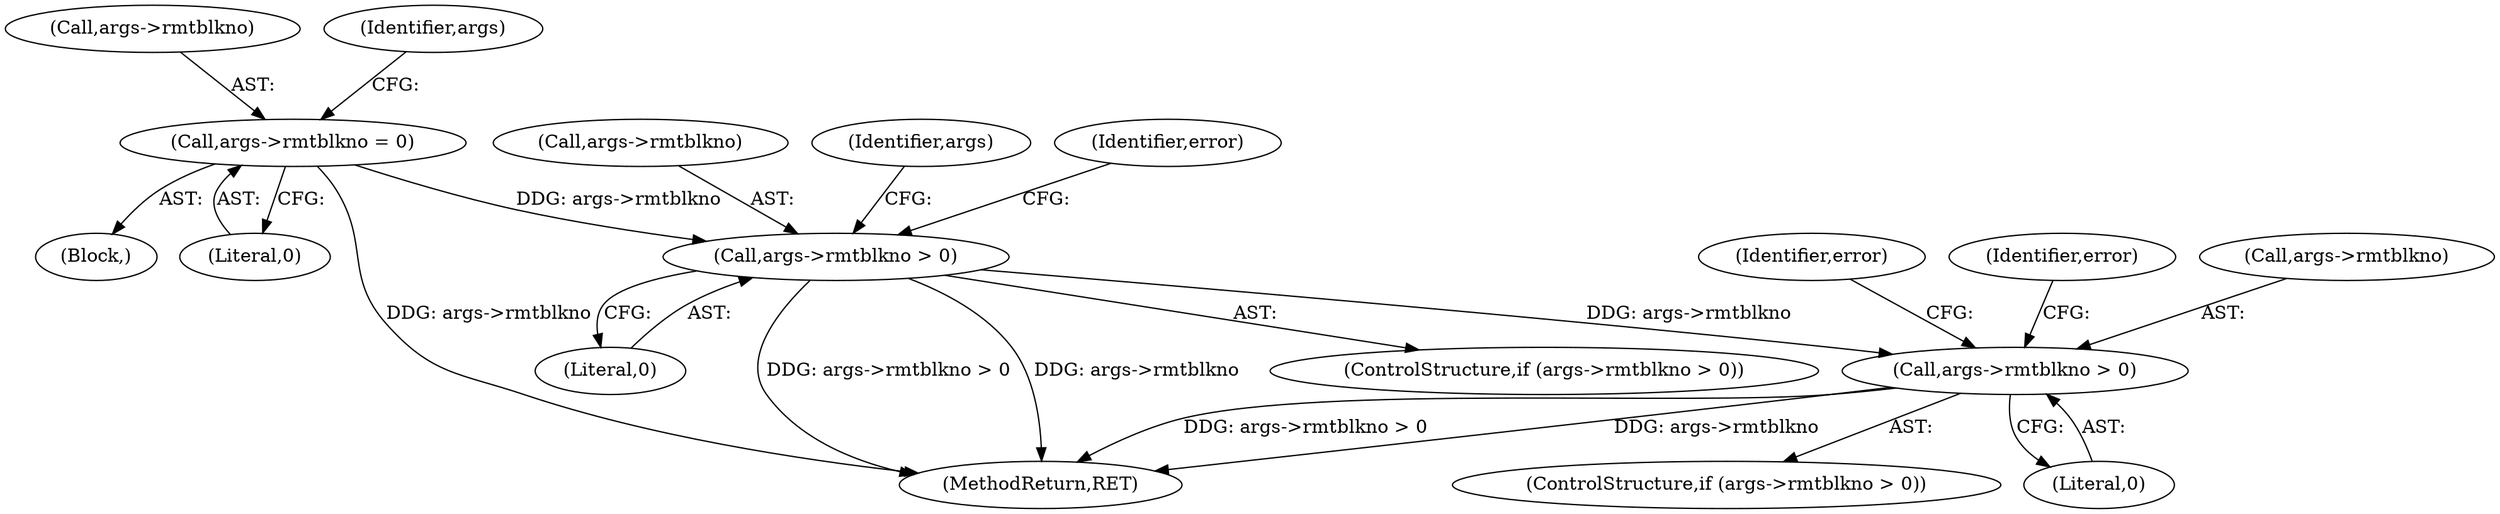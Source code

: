 digraph "0_linux_8275cdd0e7ac550dcce2b3ef6d2fb3b808c1ae59_0@pointer" {
"1000526" [label="(Call,args->rmtblkno > 0)"];
"1000356" [label="(Call,args->rmtblkno > 0)"];
"1000249" [label="(Call,args->rmtblkno = 0)"];
"1000538" [label="(MethodReturn,RET)"];
"1000533" [label="(Identifier,error)"];
"1000249" [label="(Call,args->rmtblkno = 0)"];
"1000356" [label="(Call,args->rmtblkno > 0)"];
"1000525" [label="(ControlStructure,if (args->rmtblkno > 0))"];
"1000537" [label="(Identifier,error)"];
"1000250" [label="(Call,args->rmtblkno)"];
"1000357" [label="(Call,args->rmtblkno)"];
"1000526" [label="(Call,args->rmtblkno > 0)"];
"1000530" [label="(Literal,0)"];
"1000253" [label="(Literal,0)"];
"1000256" [label="(Identifier,args)"];
"1000355" [label="(ControlStructure,if (args->rmtblkno > 0))"];
"1000373" [label="(Identifier,args)"];
"1000363" [label="(Identifier,error)"];
"1000192" [label="(Block,)"];
"1000527" [label="(Call,args->rmtblkno)"];
"1000360" [label="(Literal,0)"];
"1000526" -> "1000525"  [label="AST: "];
"1000526" -> "1000530"  [label="CFG: "];
"1000527" -> "1000526"  [label="AST: "];
"1000530" -> "1000526"  [label="AST: "];
"1000533" -> "1000526"  [label="CFG: "];
"1000537" -> "1000526"  [label="CFG: "];
"1000526" -> "1000538"  [label="DDG: args->rmtblkno > 0"];
"1000526" -> "1000538"  [label="DDG: args->rmtblkno"];
"1000356" -> "1000526"  [label="DDG: args->rmtblkno"];
"1000356" -> "1000355"  [label="AST: "];
"1000356" -> "1000360"  [label="CFG: "];
"1000357" -> "1000356"  [label="AST: "];
"1000360" -> "1000356"  [label="AST: "];
"1000363" -> "1000356"  [label="CFG: "];
"1000373" -> "1000356"  [label="CFG: "];
"1000356" -> "1000538"  [label="DDG: args->rmtblkno > 0"];
"1000356" -> "1000538"  [label="DDG: args->rmtblkno"];
"1000249" -> "1000356"  [label="DDG: args->rmtblkno"];
"1000249" -> "1000192"  [label="AST: "];
"1000249" -> "1000253"  [label="CFG: "];
"1000250" -> "1000249"  [label="AST: "];
"1000253" -> "1000249"  [label="AST: "];
"1000256" -> "1000249"  [label="CFG: "];
"1000249" -> "1000538"  [label="DDG: args->rmtblkno"];
}
